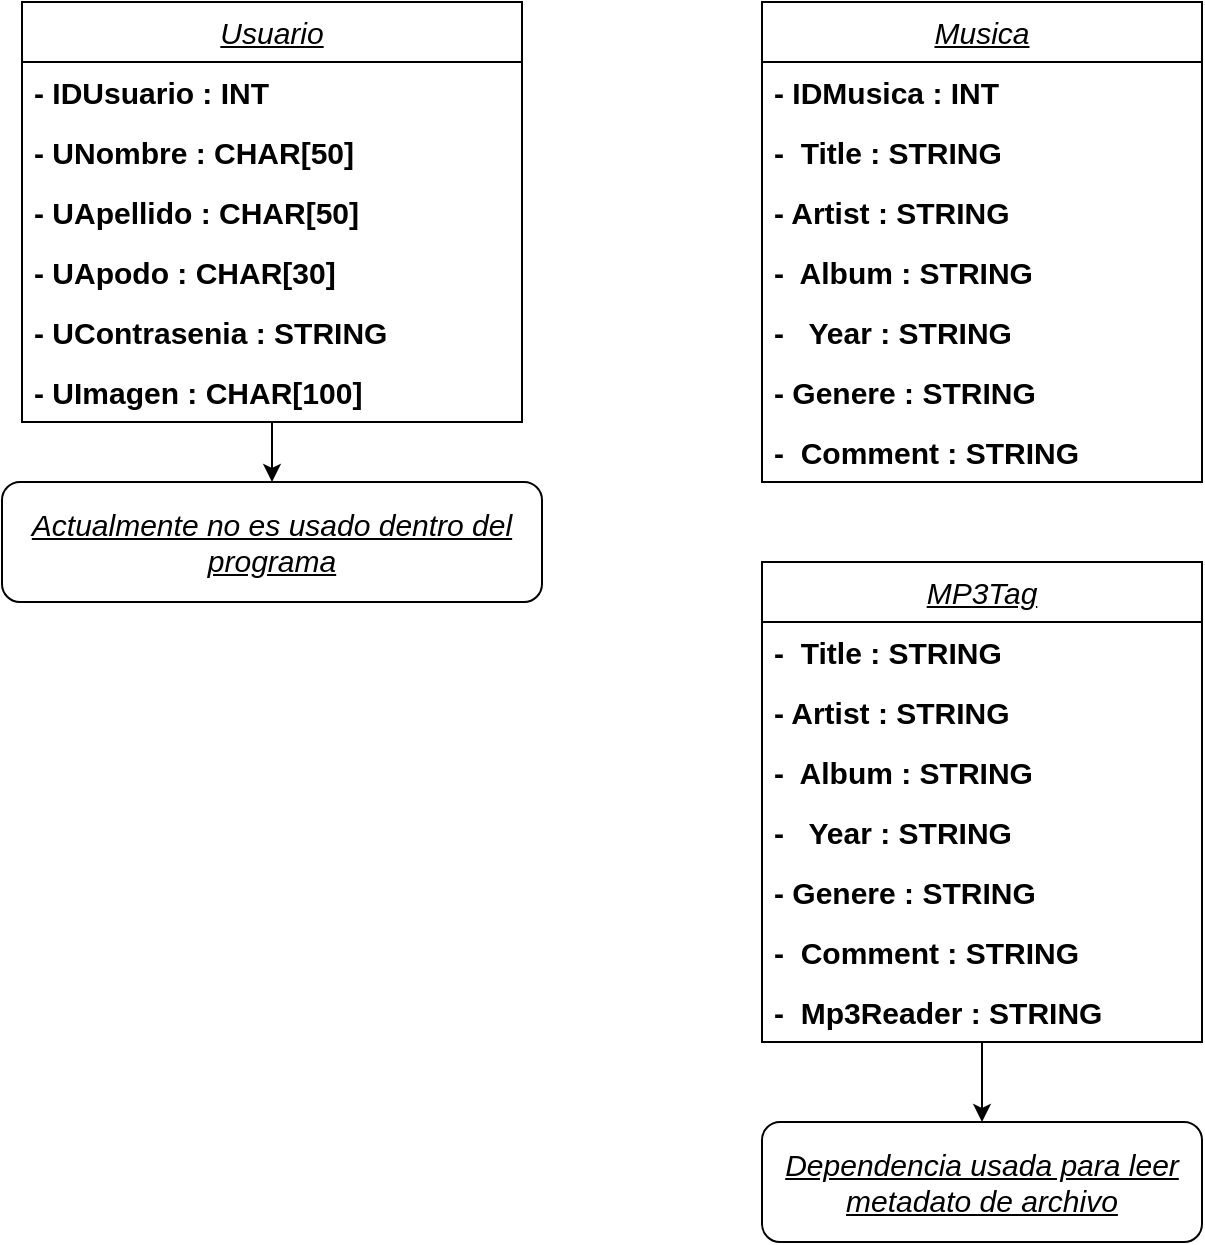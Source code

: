 <mxfile version="21.0.10" type="github">
  <diagram name="Página-1" id="LNIsn7Z285M69_nVjDnf">
    <mxGraphModel dx="1372" dy="826" grid="1" gridSize="10" guides="1" tooltips="1" connect="1" arrows="1" fold="1" page="1" pageScale="1" pageWidth="827" pageHeight="1169" math="0" shadow="0">
      <root>
        <mxCell id="0" />
        <mxCell id="1" parent="0" />
        <mxCell id="DHTPwUgvfbfwdAhgoGfV-1" value="Musica" style="swimlane;fontStyle=6;childLayout=stackLayout;horizontal=1;startSize=30;horizontalStack=0;resizeParent=1;resizeParentMax=0;resizeLast=0;collapsible=1;marginBottom=0;whiteSpace=wrap;html=1;enumerate=0;fontSize=15;" parent="1" vertex="1">
          <mxGeometry x="480" y="40" width="220" height="240" as="geometry">
            <mxRectangle x="480" y="40" width="80" height="30" as="alternateBounds" />
          </mxGeometry>
        </mxCell>
        <mxCell id="DHTPwUgvfbfwdAhgoGfV-2" value="-&lt;span style=&quot;white-space: pre; font-size: 15px;&quot;&gt;	&lt;/span&gt;IDMusica : INT" style="text;strokeColor=none;fillColor=none;align=left;verticalAlign=middle;spacingLeft=4;spacingRight=4;overflow=hidden;points=[[0,0.5],[1,0.5]];portConstraint=eastwest;rotatable=0;whiteSpace=wrap;html=1;fontSize=15;fontStyle=1" parent="DHTPwUgvfbfwdAhgoGfV-1" vertex="1">
          <mxGeometry y="30" width="220" height="30" as="geometry" />
        </mxCell>
        <mxCell id="DHTPwUgvfbfwdAhgoGfV-3" value="-&lt;span style=&quot;&quot;&gt;	&lt;span style=&quot;white-space: pre;&quot;&gt;	&lt;/span&gt;&lt;/span&gt;Title : STRING" style="text;strokeColor=none;fillColor=none;align=left;verticalAlign=middle;spacingLeft=4;spacingRight=4;overflow=hidden;points=[[0,0.5],[1,0.5]];portConstraint=eastwest;rotatable=0;whiteSpace=wrap;html=1;fontSize=15;fontStyle=1" parent="DHTPwUgvfbfwdAhgoGfV-1" vertex="1">
          <mxGeometry y="60" width="220" height="30" as="geometry" />
        </mxCell>
        <mxCell id="DHTPwUgvfbfwdAhgoGfV-4" value="-&lt;span style=&quot;white-space: pre;&quot;&gt;	&lt;/span&gt;Artist : STRING" style="text;strokeColor=none;fillColor=none;align=left;verticalAlign=middle;spacingLeft=4;spacingRight=4;overflow=hidden;points=[[0,0.5],[1,0.5]];portConstraint=eastwest;rotatable=0;whiteSpace=wrap;html=1;fontSize=15;fontStyle=1" parent="DHTPwUgvfbfwdAhgoGfV-1" vertex="1">
          <mxGeometry y="90" width="220" height="30" as="geometry" />
        </mxCell>
        <object label="-&amp;nbsp;&lt;span style=&quot;white-space: pre;&quot;&gt;	&lt;/span&gt;Album : STRING" Album="" id="DHTPwUgvfbfwdAhgoGfV-16">
          <mxCell style="text;strokeColor=none;fillColor=none;align=left;verticalAlign=middle;spacingLeft=4;spacingRight=4;overflow=hidden;points=[[0,0.5],[1,0.5]];portConstraint=eastwest;rotatable=0;whiteSpace=wrap;html=1;fontSize=15;fontStyle=1;" parent="DHTPwUgvfbfwdAhgoGfV-1" vertex="1">
            <mxGeometry y="120" width="220" height="30" as="geometry" />
          </mxCell>
        </object>
        <mxCell id="DHTPwUgvfbfwdAhgoGfV-17" value="-&amp;nbsp;&lt;span style=&quot;&quot;&gt;	&lt;span style=&quot;white-space: pre;&quot;&gt;	&lt;/span&gt;&lt;/span&gt;Year : STRING&lt;br&gt;" style="text;strokeColor=none;fillColor=none;align=left;verticalAlign=middle;spacingLeft=4;spacingRight=4;overflow=hidden;points=[[0,0.5],[1,0.5]];portConstraint=eastwest;rotatable=0;whiteSpace=wrap;html=1;fontSize=15;fontStyle=1" parent="DHTPwUgvfbfwdAhgoGfV-1" vertex="1">
          <mxGeometry y="150" width="220" height="30" as="geometry" />
        </mxCell>
        <mxCell id="Uiy9q4mawroTFAhEAylb-6" value="-&lt;span style=&quot;white-space: pre;&quot;&gt;	&lt;/span&gt;Genere : STRING" style="text;strokeColor=none;fillColor=none;align=left;verticalAlign=middle;spacingLeft=4;spacingRight=4;overflow=hidden;points=[[0,0.5],[1,0.5]];portConstraint=eastwest;rotatable=0;whiteSpace=wrap;html=1;fontSize=15;fontStyle=1" vertex="1" parent="DHTPwUgvfbfwdAhgoGfV-1">
          <mxGeometry y="180" width="220" height="30" as="geometry" />
        </mxCell>
        <mxCell id="Uiy9q4mawroTFAhEAylb-7" value="-&lt;span style=&quot;font-size: 15px;&quot;&gt;	&lt;span style=&quot;white-space: pre;&quot;&gt;	&lt;/span&gt;&lt;/span&gt;Comment : STRING" style="text;strokeColor=none;fillColor=none;align=left;verticalAlign=middle;spacingLeft=4;spacingRight=4;overflow=hidden;points=[[0,0.5],[1,0.5]];portConstraint=eastwest;rotatable=0;whiteSpace=wrap;html=1;fontSize=15;fontStyle=1" vertex="1" parent="DHTPwUgvfbfwdAhgoGfV-1">
          <mxGeometry y="210" width="220" height="30" as="geometry" />
        </mxCell>
        <mxCell id="Uiy9q4mawroTFAhEAylb-9" value="" style="edgeStyle=orthogonalEdgeStyle;rounded=0;orthogonalLoop=1;jettySize=auto;html=1;" edge="1" parent="1" source="DHTPwUgvfbfwdAhgoGfV-18" target="Uiy9q4mawroTFAhEAylb-8">
          <mxGeometry relative="1" as="geometry" />
        </mxCell>
        <mxCell id="DHTPwUgvfbfwdAhgoGfV-18" value="Usuario" style="swimlane;fontStyle=6;childLayout=stackLayout;horizontal=1;startSize=30;horizontalStack=0;resizeParent=1;resizeParentMax=0;resizeLast=0;collapsible=1;marginBottom=0;whiteSpace=wrap;html=1;enumerate=0;fontSize=15;" parent="1" vertex="1">
          <mxGeometry x="110" y="40" width="250" height="210" as="geometry">
            <mxRectangle x="344" y="110" width="80" height="30" as="alternateBounds" />
          </mxGeometry>
        </mxCell>
        <mxCell id="DHTPwUgvfbfwdAhgoGfV-19" value="-&lt;span style=&quot;white-space: pre;&quot;&gt;	&lt;/span&gt;IDUsuario : INT" style="text;strokeColor=none;fillColor=none;align=left;verticalAlign=middle;spacingLeft=4;spacingRight=4;overflow=hidden;points=[[0,0.5],[1,0.5]];portConstraint=eastwest;rotatable=0;whiteSpace=wrap;html=1;fontStyle=1;fontSize=15;" parent="DHTPwUgvfbfwdAhgoGfV-18" vertex="1">
          <mxGeometry y="30" width="250" height="30" as="geometry" />
        </mxCell>
        <mxCell id="DHTPwUgvfbfwdAhgoGfV-20" value="-&lt;span style=&quot;white-space: pre; font-size: 15px;&quot;&gt;	&lt;/span&gt;UNombre : CHAR[50]" style="text;strokeColor=none;fillColor=none;align=left;verticalAlign=middle;spacingLeft=4;spacingRight=4;overflow=hidden;points=[[0,0.5],[1,0.5]];portConstraint=eastwest;rotatable=0;whiteSpace=wrap;html=1;fontStyle=1;fontSize=15;" parent="DHTPwUgvfbfwdAhgoGfV-18" vertex="1">
          <mxGeometry y="60" width="250" height="30" as="geometry" />
        </mxCell>
        <mxCell id="DHTPwUgvfbfwdAhgoGfV-21" value="-&lt;span style=&quot;white-space: pre; font-size: 15px;&quot;&gt;	&lt;/span&gt;UApellido : CHAR[50]" style="text;strokeColor=none;fillColor=none;align=left;verticalAlign=middle;spacingLeft=4;spacingRight=4;overflow=hidden;points=[[0,0.5],[1,0.5]];portConstraint=eastwest;rotatable=0;whiteSpace=wrap;html=1;fontStyle=1;fontSize=15;" parent="DHTPwUgvfbfwdAhgoGfV-18" vertex="1">
          <mxGeometry y="90" width="250" height="30" as="geometry" />
        </mxCell>
        <mxCell id="DHTPwUgvfbfwdAhgoGfV-22" value="-&lt;span style=&quot;white-space: pre; font-size: 15px;&quot;&gt;	&lt;/span&gt;UApodo : CHAR[30]" style="text;strokeColor=none;fillColor=none;align=left;verticalAlign=middle;spacingLeft=4;spacingRight=4;overflow=hidden;points=[[0,0.5],[1,0.5]];portConstraint=eastwest;rotatable=0;whiteSpace=wrap;html=1;fontSize=15;fontStyle=1" parent="DHTPwUgvfbfwdAhgoGfV-18" vertex="1">
          <mxGeometry y="120" width="250" height="30" as="geometry" />
        </mxCell>
        <mxCell id="DHTPwUgvfbfwdAhgoGfV-23" value="-&lt;span style=&quot;white-space: pre; font-size: 15px;&quot;&gt;	&lt;/span&gt;UContrasenia : STRING" style="text;strokeColor=none;fillColor=none;align=left;verticalAlign=middle;spacingLeft=4;spacingRight=4;overflow=hidden;points=[[0,0.5],[1,0.5]];portConstraint=eastwest;rotatable=0;whiteSpace=wrap;html=1;fontSize=15;fontStyle=1" parent="DHTPwUgvfbfwdAhgoGfV-18" vertex="1">
          <mxGeometry y="150" width="250" height="30" as="geometry" />
        </mxCell>
        <mxCell id="DHTPwUgvfbfwdAhgoGfV-24" value="-&lt;span style=&quot;white-space: pre; font-size: 15px;&quot;&gt;	&lt;/span&gt;UImagen : CHAR[100]" style="text;strokeColor=none;fillColor=none;align=left;verticalAlign=middle;spacingLeft=4;spacingRight=4;overflow=hidden;points=[[0,0.5],[1,0.5]];portConstraint=eastwest;rotatable=0;whiteSpace=wrap;html=1;fontSize=15;fontStyle=1" parent="DHTPwUgvfbfwdAhgoGfV-18" vertex="1">
          <mxGeometry y="180" width="250" height="30" as="geometry" />
        </mxCell>
        <mxCell id="Uiy9q4mawroTFAhEAylb-8" value="Actualmente no es usado dentro del programa" style="rounded=1;whiteSpace=wrap;html=1;fontSize=15;fontStyle=6;startSize=30;" vertex="1" parent="1">
          <mxGeometry x="100" y="280" width="270" height="60" as="geometry" />
        </mxCell>
        <mxCell id="Uiy9q4mawroTFAhEAylb-19" value="" style="edgeStyle=orthogonalEdgeStyle;rounded=0;orthogonalLoop=1;jettySize=auto;html=1;" edge="1" parent="1" source="Uiy9q4mawroTFAhEAylb-10" target="Uiy9q4mawroTFAhEAylb-18">
          <mxGeometry relative="1" as="geometry" />
        </mxCell>
        <mxCell id="Uiy9q4mawroTFAhEAylb-10" value="MP3Tag" style="swimlane;fontStyle=6;childLayout=stackLayout;horizontal=1;startSize=30;horizontalStack=0;resizeParent=1;resizeParentMax=0;resizeLast=0;collapsible=1;marginBottom=0;whiteSpace=wrap;html=1;enumerate=0;fontSize=15;" vertex="1" parent="1">
          <mxGeometry x="480" y="320" width="220" height="240" as="geometry">
            <mxRectangle x="480" y="40" width="80" height="30" as="alternateBounds" />
          </mxGeometry>
        </mxCell>
        <mxCell id="Uiy9q4mawroTFAhEAylb-12" value="-&lt;span style=&quot;&quot;&gt;	&lt;span style=&quot;white-space: pre;&quot;&gt;	&lt;/span&gt;&lt;/span&gt;Title : STRING" style="text;strokeColor=none;fillColor=none;align=left;verticalAlign=middle;spacingLeft=4;spacingRight=4;overflow=hidden;points=[[0,0.5],[1,0.5]];portConstraint=eastwest;rotatable=0;whiteSpace=wrap;html=1;fontSize=15;fontStyle=1" vertex="1" parent="Uiy9q4mawroTFAhEAylb-10">
          <mxGeometry y="30" width="220" height="30" as="geometry" />
        </mxCell>
        <mxCell id="Uiy9q4mawroTFAhEAylb-13" value="-&lt;span style=&quot;white-space: pre;&quot;&gt;	&lt;/span&gt;Artist : STRING" style="text;strokeColor=none;fillColor=none;align=left;verticalAlign=middle;spacingLeft=4;spacingRight=4;overflow=hidden;points=[[0,0.5],[1,0.5]];portConstraint=eastwest;rotatable=0;whiteSpace=wrap;html=1;fontSize=15;fontStyle=1" vertex="1" parent="Uiy9q4mawroTFAhEAylb-10">
          <mxGeometry y="60" width="220" height="30" as="geometry" />
        </mxCell>
        <object label="-&amp;nbsp;&lt;span style=&quot;white-space: pre;&quot;&gt;	&lt;/span&gt;Album : STRING" Album="" id="Uiy9q4mawroTFAhEAylb-14">
          <mxCell style="text;strokeColor=none;fillColor=none;align=left;verticalAlign=middle;spacingLeft=4;spacingRight=4;overflow=hidden;points=[[0,0.5],[1,0.5]];portConstraint=eastwest;rotatable=0;whiteSpace=wrap;html=1;fontSize=15;fontStyle=1;" vertex="1" parent="Uiy9q4mawroTFAhEAylb-10">
            <mxGeometry y="90" width="220" height="30" as="geometry" />
          </mxCell>
        </object>
        <mxCell id="Uiy9q4mawroTFAhEAylb-15" value="-&amp;nbsp;&lt;span style=&quot;&quot;&gt;	&lt;span style=&quot;white-space: pre;&quot;&gt;	&lt;/span&gt;&lt;/span&gt;Year : STRING&lt;br&gt;" style="text;strokeColor=none;fillColor=none;align=left;verticalAlign=middle;spacingLeft=4;spacingRight=4;overflow=hidden;points=[[0,0.5],[1,0.5]];portConstraint=eastwest;rotatable=0;whiteSpace=wrap;html=1;fontSize=15;fontStyle=1" vertex="1" parent="Uiy9q4mawroTFAhEAylb-10">
          <mxGeometry y="120" width="220" height="30" as="geometry" />
        </mxCell>
        <mxCell id="Uiy9q4mawroTFAhEAylb-16" value="-&lt;span style=&quot;white-space: pre;&quot;&gt;	&lt;/span&gt;Genere : STRING" style="text;strokeColor=none;fillColor=none;align=left;verticalAlign=middle;spacingLeft=4;spacingRight=4;overflow=hidden;points=[[0,0.5],[1,0.5]];portConstraint=eastwest;rotatable=0;whiteSpace=wrap;html=1;fontSize=15;fontStyle=1" vertex="1" parent="Uiy9q4mawroTFAhEAylb-10">
          <mxGeometry y="150" width="220" height="30" as="geometry" />
        </mxCell>
        <mxCell id="Uiy9q4mawroTFAhEAylb-17" value="-&lt;span style=&quot;font-size: 15px;&quot;&gt;	&lt;span style=&quot;white-space: pre;&quot;&gt;	&lt;/span&gt;&lt;/span&gt;Comment : STRING" style="text;strokeColor=none;fillColor=none;align=left;verticalAlign=middle;spacingLeft=4;spacingRight=4;overflow=hidden;points=[[0,0.5],[1,0.5]];portConstraint=eastwest;rotatable=0;whiteSpace=wrap;html=1;fontSize=15;fontStyle=1" vertex="1" parent="Uiy9q4mawroTFAhEAylb-10">
          <mxGeometry y="180" width="220" height="30" as="geometry" />
        </mxCell>
        <mxCell id="Uiy9q4mawroTFAhEAylb-11" value="-&lt;span style=&quot;font-size: 15px;&quot;&gt;	&lt;span style=&quot;white-space: pre;&quot;&gt;	&lt;/span&gt;&lt;/span&gt;Mp3Reader : STRING" style="text;strokeColor=none;fillColor=none;align=left;verticalAlign=middle;spacingLeft=4;spacingRight=4;overflow=hidden;points=[[0,0.5],[1,0.5]];portConstraint=eastwest;rotatable=0;whiteSpace=wrap;html=1;fontSize=15;fontStyle=1" vertex="1" parent="Uiy9q4mawroTFAhEAylb-10">
          <mxGeometry y="210" width="220" height="30" as="geometry" />
        </mxCell>
        <mxCell id="Uiy9q4mawroTFAhEAylb-18" value="Dependencia usada para leer metadato de archivo" style="rounded=1;whiteSpace=wrap;html=1;fontSize=15;fontStyle=6;startSize=30;" vertex="1" parent="1">
          <mxGeometry x="480" y="600" width="220" height="60" as="geometry" />
        </mxCell>
      </root>
    </mxGraphModel>
  </diagram>
</mxfile>
